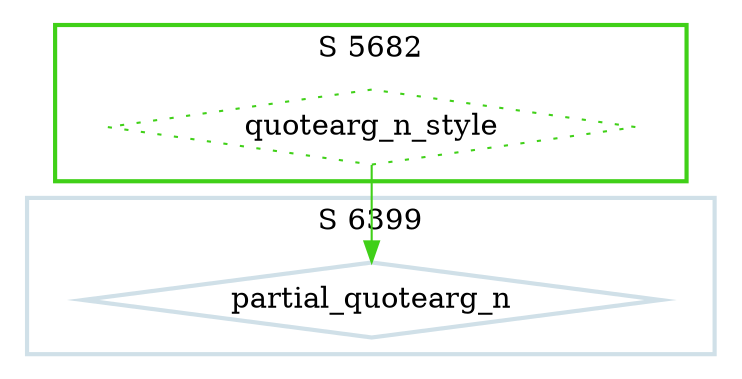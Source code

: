 digraph G {
  ratio=0.500000;
  "UV quotearg_n_style (5682)" [shape=diamond, label="quotearg_n_style",
                                color="#40D018", style=dotted];
  "UV partial_quotearg_n (6399)" [shape=diamond, label="partial_quotearg_n",
                                  color="#D0E0E8", style=bold];
  
  subgraph cluster_6399 { label="S 6399";
    color="#D0E0E8";
    style=bold;
    "UV partial_quotearg_n (6399)"; };
  subgraph cluster_5682 { label="S 5682";
    color="#40D018";
    style=bold;
    "UV quotearg_n_style (5682)"; };
  
  "UV quotearg_n_style (5682)" -> "UV partial_quotearg_n (6399)" [color="#40D018"];
  
  }